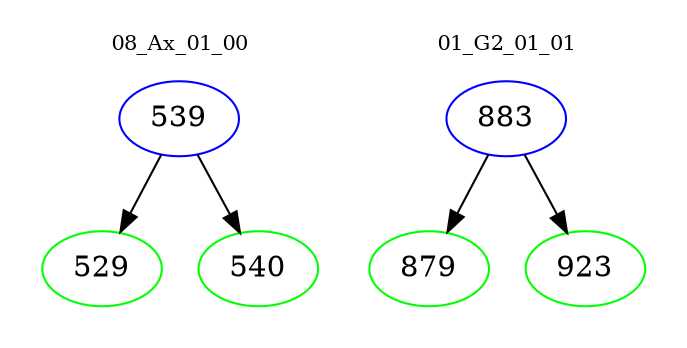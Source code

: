 digraph{
subgraph cluster_0 {
color = white
label = "08_Ax_01_00";
fontsize=10;
T0_539 [label="539", color="blue"]
T0_539 -> T0_529 [color="black"]
T0_529 [label="529", color="green"]
T0_539 -> T0_540 [color="black"]
T0_540 [label="540", color="green"]
}
subgraph cluster_1 {
color = white
label = "01_G2_01_01";
fontsize=10;
T1_883 [label="883", color="blue"]
T1_883 -> T1_879 [color="black"]
T1_879 [label="879", color="green"]
T1_883 -> T1_923 [color="black"]
T1_923 [label="923", color="green"]
}
}
